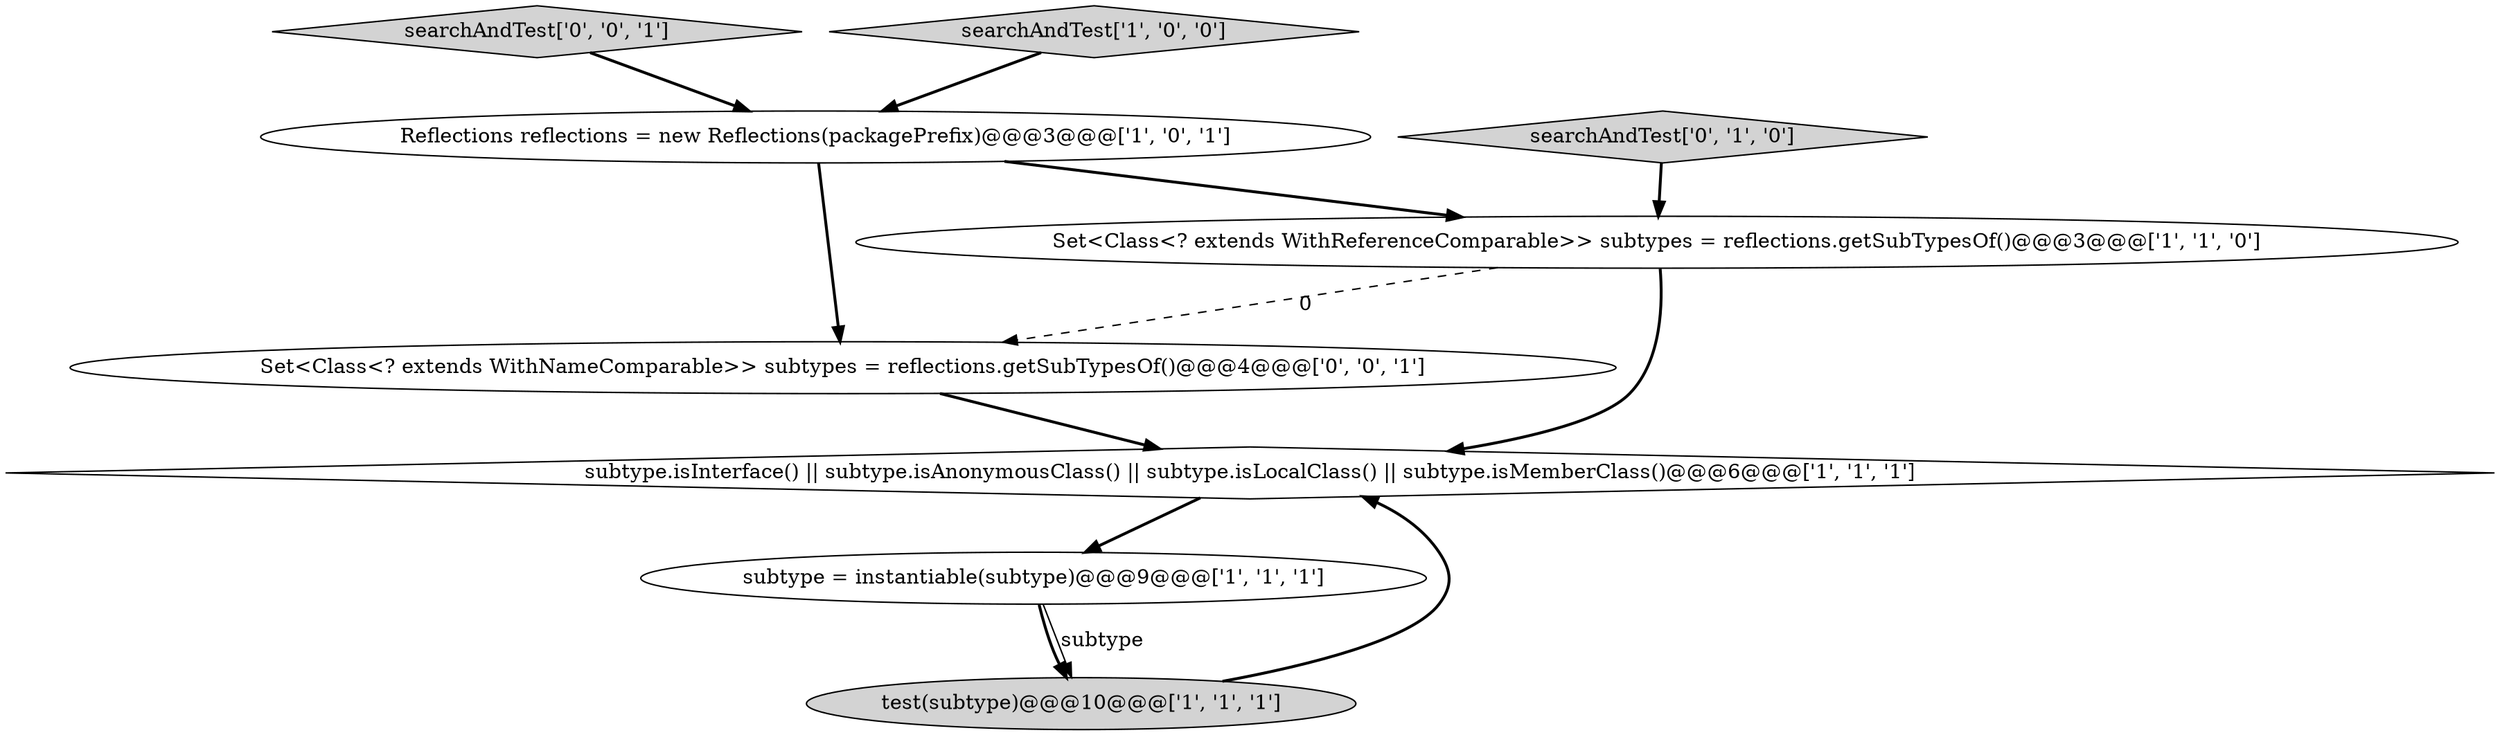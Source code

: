 digraph {
7 [style = filled, label = "Set<Class<? extends WithNameComparable>> subtypes = reflections.getSubTypesOf()@@@4@@@['0', '0', '1']", fillcolor = white, shape = ellipse image = "AAA0AAABBB3BBB"];
8 [style = filled, label = "searchAndTest['0', '0', '1']", fillcolor = lightgray, shape = diamond image = "AAA0AAABBB3BBB"];
2 [style = filled, label = "Reflections reflections = new Reflections(packagePrefix)@@@3@@@['1', '0', '1']", fillcolor = white, shape = ellipse image = "AAA0AAABBB1BBB"];
0 [style = filled, label = "subtype.isInterface() || subtype.isAnonymousClass() || subtype.isLocalClass() || subtype.isMemberClass()@@@6@@@['1', '1', '1']", fillcolor = white, shape = diamond image = "AAA0AAABBB1BBB"];
6 [style = filled, label = "searchAndTest['0', '1', '0']", fillcolor = lightgray, shape = diamond image = "AAA0AAABBB2BBB"];
4 [style = filled, label = "Set<Class<? extends WithReferenceComparable>> subtypes = reflections.getSubTypesOf()@@@3@@@['1', '1', '0']", fillcolor = white, shape = ellipse image = "AAA0AAABBB1BBB"];
5 [style = filled, label = "test(subtype)@@@10@@@['1', '1', '1']", fillcolor = lightgray, shape = ellipse image = "AAA0AAABBB1BBB"];
3 [style = filled, label = "subtype = instantiable(subtype)@@@9@@@['1', '1', '1']", fillcolor = white, shape = ellipse image = "AAA0AAABBB1BBB"];
1 [style = filled, label = "searchAndTest['1', '0', '0']", fillcolor = lightgray, shape = diamond image = "AAA0AAABBB1BBB"];
5->0 [style = bold, label=""];
8->2 [style = bold, label=""];
0->3 [style = bold, label=""];
2->4 [style = bold, label=""];
6->4 [style = bold, label=""];
4->7 [style = dashed, label="0"];
7->0 [style = bold, label=""];
1->2 [style = bold, label=""];
3->5 [style = bold, label=""];
2->7 [style = bold, label=""];
4->0 [style = bold, label=""];
3->5 [style = solid, label="subtype"];
}
